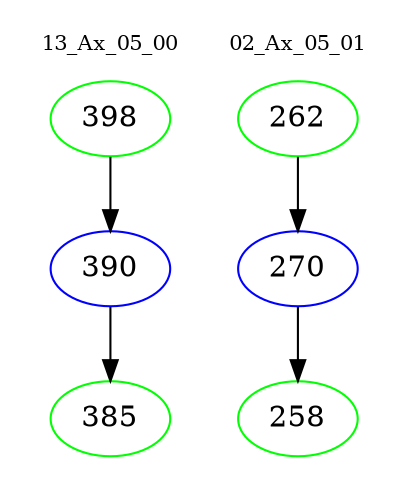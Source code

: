 digraph{
subgraph cluster_0 {
color = white
label = "13_Ax_05_00";
fontsize=10;
T0_398 [label="398", color="green"]
T0_398 -> T0_390 [color="black"]
T0_390 [label="390", color="blue"]
T0_390 -> T0_385 [color="black"]
T0_385 [label="385", color="green"]
}
subgraph cluster_1 {
color = white
label = "02_Ax_05_01";
fontsize=10;
T1_262 [label="262", color="green"]
T1_262 -> T1_270 [color="black"]
T1_270 [label="270", color="blue"]
T1_270 -> T1_258 [color="black"]
T1_258 [label="258", color="green"]
}
}
